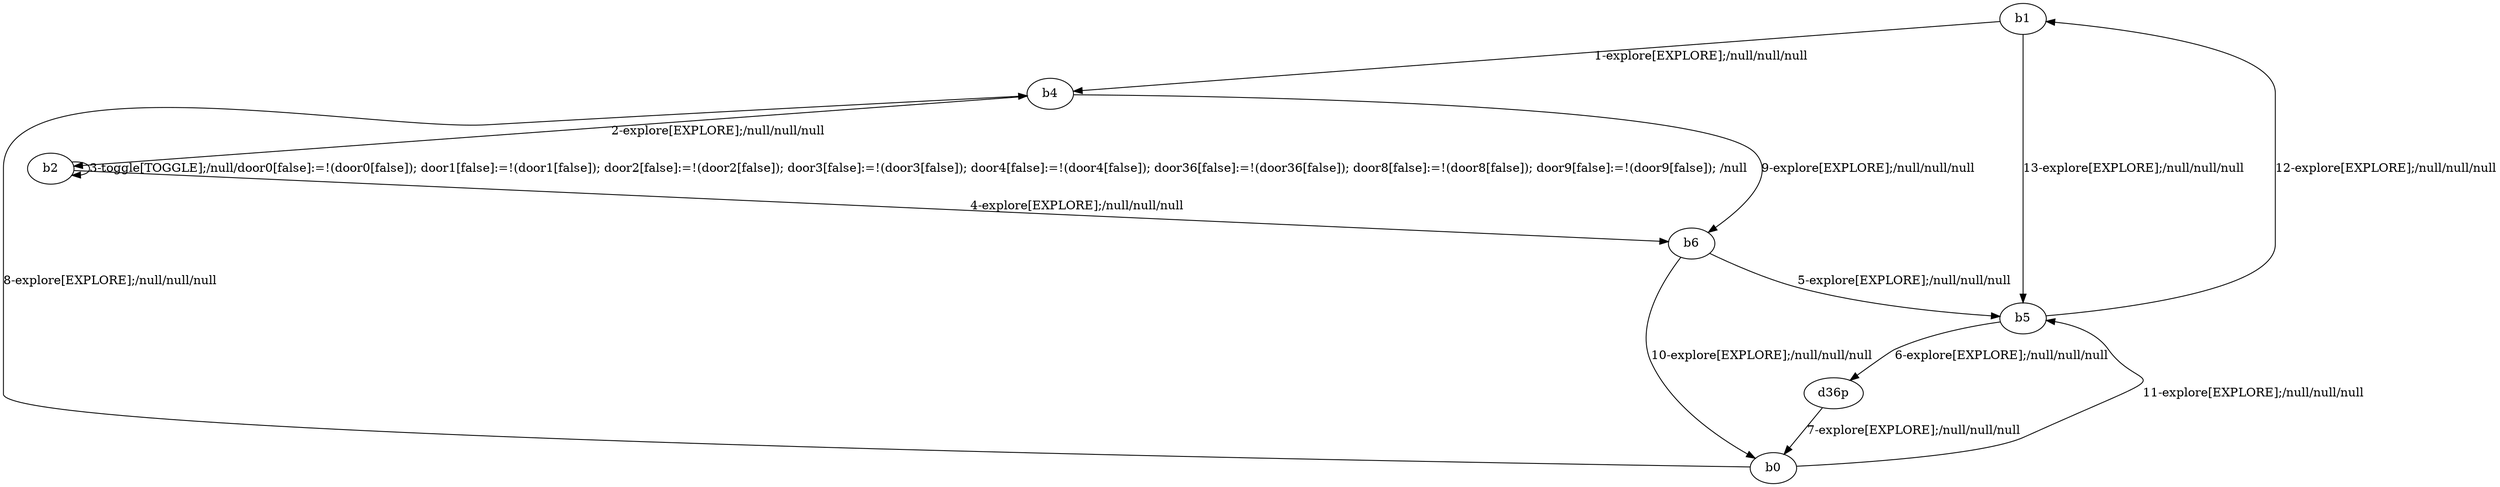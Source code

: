 # Total number of goals covered by this test: 1
# b6 --> b0

digraph g {
"b1" -> "b4" [label = "1-explore[EXPLORE];/null/null/null"];
"b4" -> "b2" [label = "2-explore[EXPLORE];/null/null/null"];
"b2" -> "b2" [label = "3-toggle[TOGGLE];/null/door0[false]:=!(door0[false]); door1[false]:=!(door1[false]); door2[false]:=!(door2[false]); door3[false]:=!(door3[false]); door4[false]:=!(door4[false]); door36[false]:=!(door36[false]); door8[false]:=!(door8[false]); door9[false]:=!(door9[false]); /null"];
"b2" -> "b6" [label = "4-explore[EXPLORE];/null/null/null"];
"b6" -> "b5" [label = "5-explore[EXPLORE];/null/null/null"];
"b5" -> "d36p" [label = "6-explore[EXPLORE];/null/null/null"];
"d36p" -> "b0" [label = "7-explore[EXPLORE];/null/null/null"];
"b0" -> "b4" [label = "8-explore[EXPLORE];/null/null/null"];
"b4" -> "b6" [label = "9-explore[EXPLORE];/null/null/null"];
"b6" -> "b0" [label = "10-explore[EXPLORE];/null/null/null"];
"b0" -> "b5" [label = "11-explore[EXPLORE];/null/null/null"];
"b5" -> "b1" [label = "12-explore[EXPLORE];/null/null/null"];
"b1" -> "b5" [label = "13-explore[EXPLORE];/null/null/null"];
}